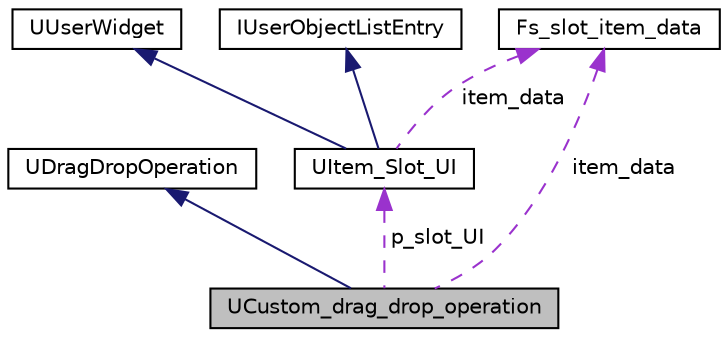 digraph "UCustom_drag_drop_operation"
{
 // LATEX_PDF_SIZE
  edge [fontname="Helvetica",fontsize="10",labelfontname="Helvetica",labelfontsize="10"];
  node [fontname="Helvetica",fontsize="10",shape=record];
  Node1 [label="UCustom_drag_drop_operation",height=0.2,width=0.4,color="black", fillcolor="grey75", style="filled", fontcolor="black",tooltip=" "];
  Node2 -> Node1 [dir="back",color="midnightblue",fontsize="10",style="solid"];
  Node2 [label="UDragDropOperation",height=0.2,width=0.4,color="black", fillcolor="white", style="filled",tooltip=" "];
  Node3 -> Node1 [dir="back",color="darkorchid3",fontsize="10",style="dashed",label=" p_slot_UI" ];
  Node3 [label="UItem_Slot_UI",height=0.2,width=0.4,color="black", fillcolor="white", style="filled",URL="$class_u_item___slot___u_i.html",tooltip=" "];
  Node4 -> Node3 [dir="back",color="midnightblue",fontsize="10",style="solid"];
  Node4 [label="UUserWidget",height=0.2,width=0.4,color="black", fillcolor="white", style="filled",tooltip=" "];
  Node5 -> Node3 [dir="back",color="midnightblue",fontsize="10",style="solid"];
  Node5 [label="IUserObjectListEntry",height=0.2,width=0.4,color="black", fillcolor="white", style="filled",tooltip=" "];
  Node6 -> Node3 [dir="back",color="darkorchid3",fontsize="10",style="dashed",label=" item_data" ];
  Node6 [label="Fs_slot_item_data",height=0.2,width=0.4,color="black", fillcolor="white", style="filled",URL="$struct_fs__slot__item__data.html",tooltip="아이템 슬롯 구조체"];
  Node6 -> Node1 [dir="back",color="darkorchid3",fontsize="10",style="dashed",label=" item_data" ];
}
